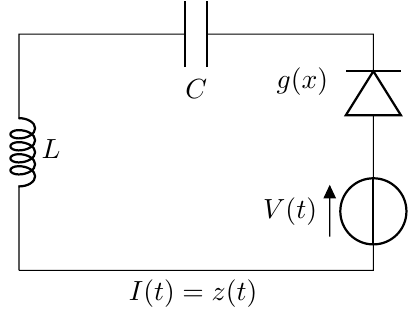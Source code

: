 \documentclass{standalone}
\usepackage{pgfplots,pgfplotstable,circuitikz}

\usetikzlibrary{external}

\begin{document}

\tikzsetnextfilename{lc-circuit}
\begin{tikzpicture}[x=1.5cm]
% \draw[help lines] (0,0) grid (5,3);
% \draw (0,0) 
%     to[L] (0,3) 
%     to (2,3) 
%     to[C=$C$] (3,3)
%     to (5,3)
%     to[diode] (5,0) 
%     to (0,0);
%     to[V,v=$U_q$] (0,2) % The voltage source
\draw (0,0) 
    to (3,0)
    to[V,v=$V(t)$] (3,1.5) % The voltage source
    to[diode] (3,3) 
    to (3,3)
    to[C=$C$] (0,3)
%     to (0,3)
    to[L=$L$](0,0) 
    to (0,0);
    % \draw (2,0) to[C] (2,3);
% \draw (3,0) to[C] (3,3);
% \draw (2.5,0) node[ground] {};
\draw (2.7,2.7) node[anchor=north east,align=right] {$g(x)$};
\draw (2.1,0) node[anchor=north east,align=right] {$I(t)=z(t)$};
% \draw (1.8,1.5) node[anchor=north east] {$C_1$};
% \draw (2.8,1.5) node[anchor=north east] {$C_2$};
% \draw (-0.2,1.5) node[anchor=north east] {$L$};
\end{tikzpicture}

 
\end{document}
